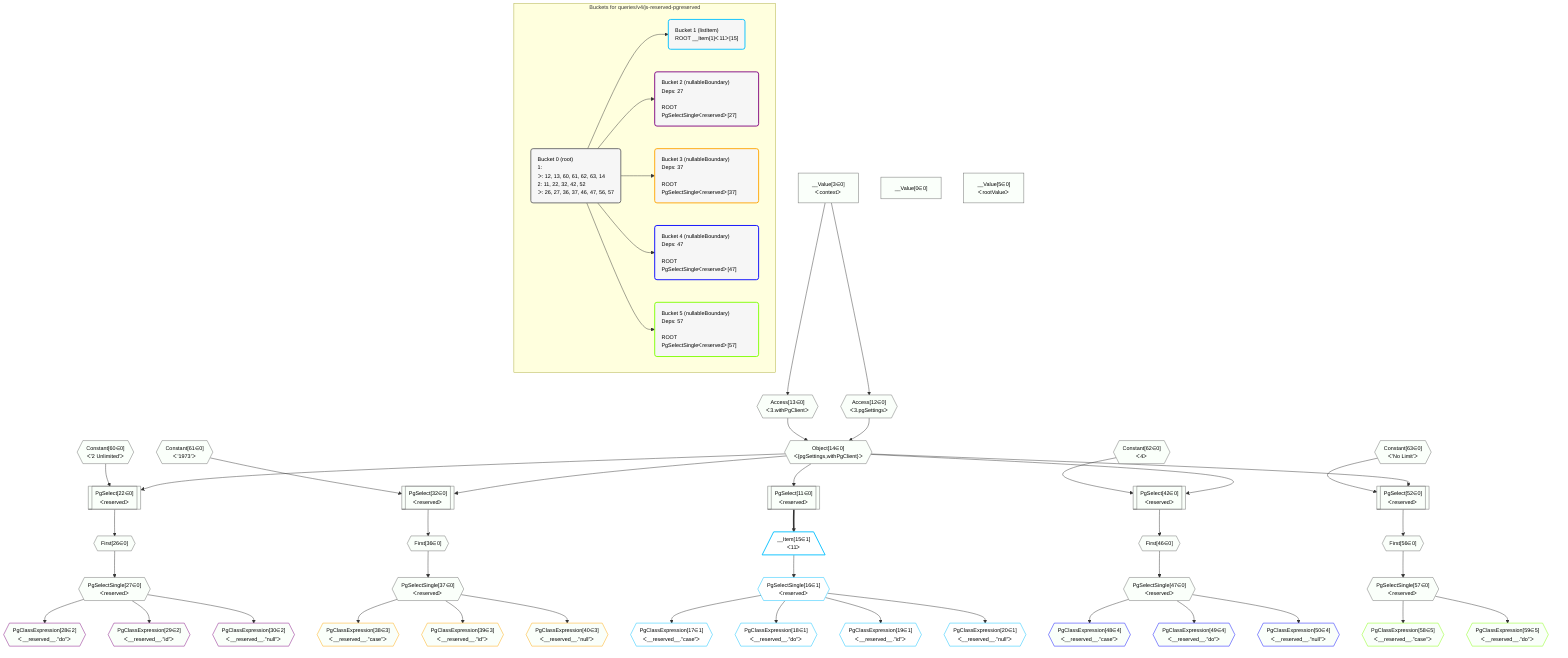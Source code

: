 %%{init: {'themeVariables': { 'fontSize': '12px'}}}%%
graph TD
    classDef path fill:#eee,stroke:#000,color:#000
    classDef plan fill:#fff,stroke-width:1px,color:#000
    classDef itemplan fill:#fff,stroke-width:2px,color:#000
    classDef unbatchedplan fill:#dff,stroke-width:1px,color:#000
    classDef sideeffectplan fill:#fcc,stroke-width:2px,color:#000
    classDef bucket fill:#f6f6f6,color:#000,stroke-width:2px,text-align:left


    %% plan dependencies
    Object14{{"Object[14∈0]<br />ᐸ{pgSettings,withPgClient}ᐳ"}}:::plan
    Access12{{"Access[12∈0]<br />ᐸ3.pgSettingsᐳ"}}:::plan
    Access13{{"Access[13∈0]<br />ᐸ3.withPgClientᐳ"}}:::plan
    Access12 & Access13 --> Object14
    PgSelect22[["PgSelect[22∈0]<br />ᐸreservedᐳ"]]:::plan
    Constant60{{"Constant[60∈0]<br />ᐸ'2 Unlimited'ᐳ"}}:::plan
    Object14 & Constant60 --> PgSelect22
    PgSelect32[["PgSelect[32∈0]<br />ᐸreservedᐳ"]]:::plan
    Constant61{{"Constant[61∈0]<br />ᐸ'1973'ᐳ"}}:::plan
    Object14 & Constant61 --> PgSelect32
    PgSelect42[["PgSelect[42∈0]<br />ᐸreservedᐳ"]]:::plan
    Constant62{{"Constant[62∈0]<br />ᐸ4ᐳ"}}:::plan
    Object14 & Constant62 --> PgSelect42
    PgSelect52[["PgSelect[52∈0]<br />ᐸreservedᐳ"]]:::plan
    Constant63{{"Constant[63∈0]<br />ᐸ'No Limit'ᐳ"}}:::plan
    Object14 & Constant63 --> PgSelect52
    PgSelect11[["PgSelect[11∈0]<br />ᐸreservedᐳ"]]:::plan
    Object14 --> PgSelect11
    __Value3["__Value[3∈0]<br />ᐸcontextᐳ"]:::plan
    __Value3 --> Access12
    __Value3 --> Access13
    First26{{"First[26∈0]"}}:::plan
    PgSelect22 --> First26
    PgSelectSingle27{{"PgSelectSingle[27∈0]<br />ᐸreservedᐳ"}}:::plan
    First26 --> PgSelectSingle27
    First36{{"First[36∈0]"}}:::plan
    PgSelect32 --> First36
    PgSelectSingle37{{"PgSelectSingle[37∈0]<br />ᐸreservedᐳ"}}:::plan
    First36 --> PgSelectSingle37
    First46{{"First[46∈0]"}}:::plan
    PgSelect42 --> First46
    PgSelectSingle47{{"PgSelectSingle[47∈0]<br />ᐸreservedᐳ"}}:::plan
    First46 --> PgSelectSingle47
    First56{{"First[56∈0]"}}:::plan
    PgSelect52 --> First56
    PgSelectSingle57{{"PgSelectSingle[57∈0]<br />ᐸreservedᐳ"}}:::plan
    First56 --> PgSelectSingle57
    __Value0["__Value[0∈0]"]:::plan
    __Value5["__Value[5∈0]<br />ᐸrootValueᐳ"]:::plan
    __Item15[/"__Item[15∈1]<br />ᐸ11ᐳ"\]:::itemplan
    PgSelect11 ==> __Item15
    PgSelectSingle16{{"PgSelectSingle[16∈1]<br />ᐸreservedᐳ"}}:::plan
    __Item15 --> PgSelectSingle16
    PgClassExpression17{{"PgClassExpression[17∈1]<br />ᐸ__reserved__.”case”ᐳ"}}:::plan
    PgSelectSingle16 --> PgClassExpression17
    PgClassExpression18{{"PgClassExpression[18∈1]<br />ᐸ__reserved__.”do”ᐳ"}}:::plan
    PgSelectSingle16 --> PgClassExpression18
    PgClassExpression19{{"PgClassExpression[19∈1]<br />ᐸ__reserved__.”id”ᐳ"}}:::plan
    PgSelectSingle16 --> PgClassExpression19
    PgClassExpression20{{"PgClassExpression[20∈1]<br />ᐸ__reserved__.”null”ᐳ"}}:::plan
    PgSelectSingle16 --> PgClassExpression20
    PgClassExpression28{{"PgClassExpression[28∈2]<br />ᐸ__reserved__.”do”ᐳ"}}:::plan
    PgSelectSingle27 --> PgClassExpression28
    PgClassExpression29{{"PgClassExpression[29∈2]<br />ᐸ__reserved__.”id”ᐳ"}}:::plan
    PgSelectSingle27 --> PgClassExpression29
    PgClassExpression30{{"PgClassExpression[30∈2]<br />ᐸ__reserved__.”null”ᐳ"}}:::plan
    PgSelectSingle27 --> PgClassExpression30
    PgClassExpression38{{"PgClassExpression[38∈3]<br />ᐸ__reserved__.”case”ᐳ"}}:::plan
    PgSelectSingle37 --> PgClassExpression38
    PgClassExpression39{{"PgClassExpression[39∈3]<br />ᐸ__reserved__.”id”ᐳ"}}:::plan
    PgSelectSingle37 --> PgClassExpression39
    PgClassExpression40{{"PgClassExpression[40∈3]<br />ᐸ__reserved__.”null”ᐳ"}}:::plan
    PgSelectSingle37 --> PgClassExpression40
    PgClassExpression48{{"PgClassExpression[48∈4]<br />ᐸ__reserved__.”case”ᐳ"}}:::plan
    PgSelectSingle47 --> PgClassExpression48
    PgClassExpression49{{"PgClassExpression[49∈4]<br />ᐸ__reserved__.”do”ᐳ"}}:::plan
    PgSelectSingle47 --> PgClassExpression49
    PgClassExpression50{{"PgClassExpression[50∈4]<br />ᐸ__reserved__.”null”ᐳ"}}:::plan
    PgSelectSingle47 --> PgClassExpression50
    PgClassExpression58{{"PgClassExpression[58∈5]<br />ᐸ__reserved__.”case”ᐳ"}}:::plan
    PgSelectSingle57 --> PgClassExpression58
    PgClassExpression59{{"PgClassExpression[59∈5]<br />ᐸ__reserved__.”do”ᐳ"}}:::plan
    PgSelectSingle57 --> PgClassExpression59

    %% define steps

    subgraph "Buckets for queries/v4/js-reserved-pgreserved"
    Bucket0("Bucket 0 (root)<br />1: <br />ᐳ: 12, 13, 60, 61, 62, 63, 14<br />2: 11, 22, 32, 42, 52<br />ᐳ: 26, 27, 36, 37, 46, 47, 56, 57"):::bucket
    classDef bucket0 stroke:#696969
    class Bucket0,__Value0,__Value3,__Value5,PgSelect11,Access12,Access13,Object14,PgSelect22,First26,PgSelectSingle27,PgSelect32,First36,PgSelectSingle37,PgSelect42,First46,PgSelectSingle47,PgSelect52,First56,PgSelectSingle57,Constant60,Constant61,Constant62,Constant63 bucket0
    Bucket1("Bucket 1 (listItem)<br />ROOT __Item{1}ᐸ11ᐳ[15]"):::bucket
    classDef bucket1 stroke:#00bfff
    class Bucket1,__Item15,PgSelectSingle16,PgClassExpression17,PgClassExpression18,PgClassExpression19,PgClassExpression20 bucket1
    Bucket2("Bucket 2 (nullableBoundary)<br />Deps: 27<br /><br />ROOT PgSelectSingleᐸreservedᐳ[27]"):::bucket
    classDef bucket2 stroke:#7f007f
    class Bucket2,PgClassExpression28,PgClassExpression29,PgClassExpression30 bucket2
    Bucket3("Bucket 3 (nullableBoundary)<br />Deps: 37<br /><br />ROOT PgSelectSingleᐸreservedᐳ[37]"):::bucket
    classDef bucket3 stroke:#ffa500
    class Bucket3,PgClassExpression38,PgClassExpression39,PgClassExpression40 bucket3
    Bucket4("Bucket 4 (nullableBoundary)<br />Deps: 47<br /><br />ROOT PgSelectSingleᐸreservedᐳ[47]"):::bucket
    classDef bucket4 stroke:#0000ff
    class Bucket4,PgClassExpression48,PgClassExpression49,PgClassExpression50 bucket4
    Bucket5("Bucket 5 (nullableBoundary)<br />Deps: 57<br /><br />ROOT PgSelectSingleᐸreservedᐳ[57]"):::bucket
    classDef bucket5 stroke:#7fff00
    class Bucket5,PgClassExpression58,PgClassExpression59 bucket5
    Bucket0 --> Bucket1 & Bucket2 & Bucket3 & Bucket4 & Bucket5
    classDef unary fill:#fafffa,borderWidth:8px
    class Object14,PgSelect22,PgSelect32,PgSelect42,PgSelect52,PgSelect11,Access12,Access13,First26,PgSelectSingle27,First36,PgSelectSingle37,First46,PgSelectSingle47,First56,PgSelectSingle57,__Value0,__Value3,__Value5,Constant60,Constant61,Constant62,Constant63,PgClassExpression28,PgClassExpression29,PgClassExpression30,PgClassExpression38,PgClassExpression39,PgClassExpression40,PgClassExpression48,PgClassExpression49,PgClassExpression50,PgClassExpression58,PgClassExpression59 unary
    end